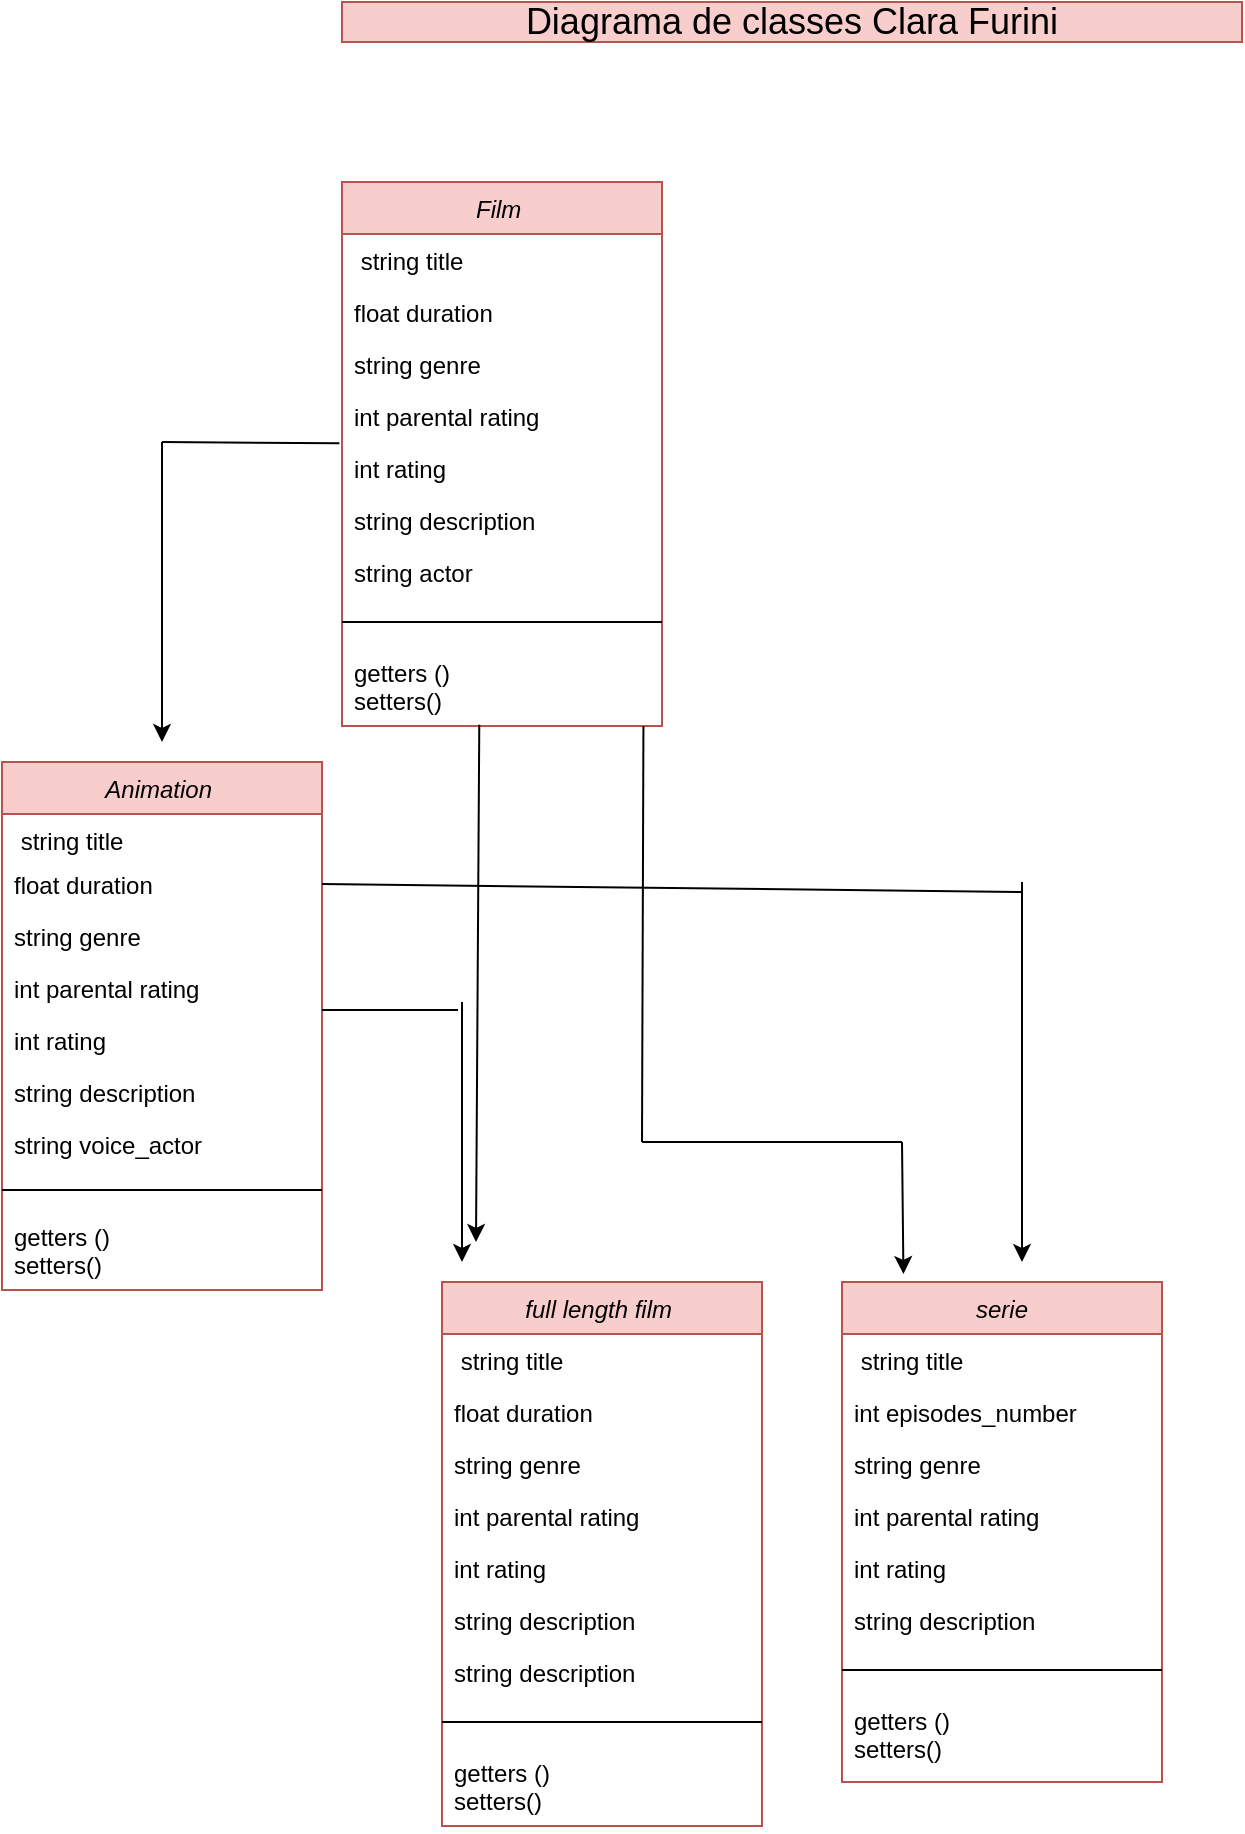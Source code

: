 <mxfile version="14.8.6" type="github">
  <diagram id="C5RBs43oDa-KdzZeNtuy" name="Page-1">
    <mxGraphModel dx="782" dy="468" grid="1" gridSize="10" guides="1" tooltips="1" connect="1" arrows="1" fold="1" page="1" pageScale="1" pageWidth="827" pageHeight="1169" math="0" shadow="0">
      <root>
        <mxCell id="WIyWlLk6GJQsqaUBKTNV-0" />
        <mxCell id="WIyWlLk6GJQsqaUBKTNV-1" parent="WIyWlLk6GJQsqaUBKTNV-0" />
        <mxCell id="zkfFHV4jXpPFQw0GAbJ--0" value="Film " style="swimlane;fontStyle=2;align=center;verticalAlign=top;childLayout=stackLayout;horizontal=1;startSize=26;horizontalStack=0;resizeParent=1;resizeLast=0;collapsible=1;marginBottom=0;rounded=0;shadow=0;strokeWidth=1;fillColor=#f8cecc;strokeColor=#b85450;" parent="WIyWlLk6GJQsqaUBKTNV-1" vertex="1">
          <mxGeometry x="220" y="120" width="160" height="272" as="geometry">
            <mxRectangle x="230" y="140" width="160" height="26" as="alternateBounds" />
          </mxGeometry>
        </mxCell>
        <mxCell id="zkfFHV4jXpPFQw0GAbJ--1" value=" string title" style="text;align=left;verticalAlign=top;spacingLeft=4;spacingRight=4;overflow=hidden;rotatable=0;points=[[0,0.5],[1,0.5]];portConstraint=eastwest;" parent="zkfFHV4jXpPFQw0GAbJ--0" vertex="1">
          <mxGeometry y="26" width="160" height="26" as="geometry" />
        </mxCell>
        <mxCell id="zkfFHV4jXpPFQw0GAbJ--2" value="float duration" style="text;align=left;verticalAlign=top;spacingLeft=4;spacingRight=4;overflow=hidden;rotatable=0;points=[[0,0.5],[1,0.5]];portConstraint=eastwest;rounded=0;shadow=0;html=0;" parent="zkfFHV4jXpPFQw0GAbJ--0" vertex="1">
          <mxGeometry y="52" width="160" height="26" as="geometry" />
        </mxCell>
        <mxCell id="zkfFHV4jXpPFQw0GAbJ--3" value="string genre" style="text;align=left;verticalAlign=top;spacingLeft=4;spacingRight=4;overflow=hidden;rotatable=0;points=[[0,0.5],[1,0.5]];portConstraint=eastwest;rounded=0;shadow=0;html=0;" parent="zkfFHV4jXpPFQw0GAbJ--0" vertex="1">
          <mxGeometry y="78" width="160" height="26" as="geometry" />
        </mxCell>
        <mxCell id="OQ8U_3cTT62c1MH7MGvA-2" value="int parental rating" style="text;align=left;verticalAlign=top;spacingLeft=4;spacingRight=4;overflow=hidden;rotatable=0;points=[[0,0.5],[1,0.5]];portConstraint=eastwest;rounded=0;shadow=0;html=0;" parent="zkfFHV4jXpPFQw0GAbJ--0" vertex="1">
          <mxGeometry y="104" width="160" height="26" as="geometry" />
        </mxCell>
        <mxCell id="OQ8U_3cTT62c1MH7MGvA-3" value="int rating" style="text;align=left;verticalAlign=top;spacingLeft=4;spacingRight=4;overflow=hidden;rotatable=0;points=[[0,0.5],[1,0.5]];portConstraint=eastwest;rounded=0;shadow=0;html=0;" parent="zkfFHV4jXpPFQw0GAbJ--0" vertex="1">
          <mxGeometry y="130" width="160" height="26" as="geometry" />
        </mxCell>
        <mxCell id="OQ8U_3cTT62c1MH7MGvA-4" value="string description" style="text;align=left;verticalAlign=top;spacingLeft=4;spacingRight=4;overflow=hidden;rotatable=0;points=[[0,0.5],[1,0.5]];portConstraint=eastwest;rounded=0;shadow=0;html=0;" parent="zkfFHV4jXpPFQw0GAbJ--0" vertex="1">
          <mxGeometry y="156" width="160" height="26" as="geometry" />
        </mxCell>
        <mxCell id="neFnsL4avIdW504pWR7g-1" value="string actor" style="text;align=left;verticalAlign=top;spacingLeft=4;spacingRight=4;overflow=hidden;rotatable=0;points=[[0,0.5],[1,0.5]];portConstraint=eastwest;rounded=0;shadow=0;html=0;" parent="zkfFHV4jXpPFQw0GAbJ--0" vertex="1">
          <mxGeometry y="182" width="160" height="26" as="geometry" />
        </mxCell>
        <mxCell id="zkfFHV4jXpPFQw0GAbJ--4" value="" style="line;html=1;strokeWidth=1;align=left;verticalAlign=middle;spacingTop=-1;spacingLeft=3;spacingRight=3;rotatable=0;labelPosition=right;points=[];portConstraint=eastwest;" parent="zkfFHV4jXpPFQw0GAbJ--0" vertex="1">
          <mxGeometry y="208" width="160" height="24" as="geometry" />
        </mxCell>
        <mxCell id="zkfFHV4jXpPFQw0GAbJ--5" value="getters ()&#xa;setters()" style="text;align=left;verticalAlign=top;spacingLeft=4;spacingRight=4;overflow=hidden;rotatable=0;points=[[0,0.5],[1,0.5]];portConstraint=eastwest;" parent="zkfFHV4jXpPFQw0GAbJ--0" vertex="1">
          <mxGeometry y="232" width="160" height="40" as="geometry" />
        </mxCell>
        <mxCell id="OQ8U_3cTT62c1MH7MGvA-0" value="&lt;font style=&quot;font-size: 18px&quot;&gt;Diagrama de classes Clara Furini&lt;/font&gt;" style="text;html=1;strokeColor=#b85450;fillColor=#f8cecc;align=center;verticalAlign=middle;whiteSpace=wrap;rounded=0;" parent="WIyWlLk6GJQsqaUBKTNV-1" vertex="1">
          <mxGeometry x="220" y="30" width="450" height="20" as="geometry" />
        </mxCell>
        <mxCell id="OQ8U_3cTT62c1MH7MGvA-14" value="Animation " style="swimlane;fontStyle=2;align=center;verticalAlign=top;childLayout=stackLayout;horizontal=1;startSize=26;horizontalStack=0;resizeParent=1;resizeLast=0;collapsible=1;marginBottom=0;rounded=0;shadow=0;strokeWidth=1;fillColor=#f8cecc;strokeColor=#b85450;" parent="WIyWlLk6GJQsqaUBKTNV-1" vertex="1">
          <mxGeometry x="50" y="410" width="160" height="264" as="geometry">
            <mxRectangle x="230" y="140" width="160" height="26" as="alternateBounds" />
          </mxGeometry>
        </mxCell>
        <mxCell id="OQ8U_3cTT62c1MH7MGvA-15" value=" string title" style="text;align=left;verticalAlign=top;spacingLeft=4;spacingRight=4;overflow=hidden;rotatable=0;points=[[0,0.5],[1,0.5]];portConstraint=eastwest;" parent="OQ8U_3cTT62c1MH7MGvA-14" vertex="1">
          <mxGeometry y="26" width="160" height="22" as="geometry" />
        </mxCell>
        <mxCell id="OQ8U_3cTT62c1MH7MGvA-16" value="float duration" style="text;align=left;verticalAlign=top;spacingLeft=4;spacingRight=4;overflow=hidden;rotatable=0;points=[[0,0.5],[1,0.5]];portConstraint=eastwest;rounded=0;shadow=0;html=0;" parent="OQ8U_3cTT62c1MH7MGvA-14" vertex="1">
          <mxGeometry y="48" width="160" height="26" as="geometry" />
        </mxCell>
        <mxCell id="OQ8U_3cTT62c1MH7MGvA-17" value="string genre" style="text;align=left;verticalAlign=top;spacingLeft=4;spacingRight=4;overflow=hidden;rotatable=0;points=[[0,0.5],[1,0.5]];portConstraint=eastwest;rounded=0;shadow=0;html=0;" parent="OQ8U_3cTT62c1MH7MGvA-14" vertex="1">
          <mxGeometry y="74" width="160" height="26" as="geometry" />
        </mxCell>
        <mxCell id="OQ8U_3cTT62c1MH7MGvA-18" value="int parental rating" style="text;align=left;verticalAlign=top;spacingLeft=4;spacingRight=4;overflow=hidden;rotatable=0;points=[[0,0.5],[1,0.5]];portConstraint=eastwest;rounded=0;shadow=0;html=0;" parent="OQ8U_3cTT62c1MH7MGvA-14" vertex="1">
          <mxGeometry y="100" width="160" height="26" as="geometry" />
        </mxCell>
        <mxCell id="OQ8U_3cTT62c1MH7MGvA-19" value="int rating" style="text;align=left;verticalAlign=top;spacingLeft=4;spacingRight=4;overflow=hidden;rotatable=0;points=[[0,0.5],[1,0.5]];portConstraint=eastwest;rounded=0;shadow=0;html=0;" parent="OQ8U_3cTT62c1MH7MGvA-14" vertex="1">
          <mxGeometry y="126" width="160" height="26" as="geometry" />
        </mxCell>
        <mxCell id="OQ8U_3cTT62c1MH7MGvA-20" value="string description" style="text;align=left;verticalAlign=top;spacingLeft=4;spacingRight=4;overflow=hidden;rotatable=0;points=[[0,0.5],[1,0.5]];portConstraint=eastwest;rounded=0;shadow=0;html=0;" parent="OQ8U_3cTT62c1MH7MGvA-14" vertex="1">
          <mxGeometry y="152" width="160" height="26" as="geometry" />
        </mxCell>
        <mxCell id="neFnsL4avIdW504pWR7g-0" value="string voice_actor" style="text;align=left;verticalAlign=top;spacingLeft=4;spacingRight=4;overflow=hidden;rotatable=0;points=[[0,0.5],[1,0.5]];portConstraint=eastwest;rounded=0;shadow=0;html=0;" parent="OQ8U_3cTT62c1MH7MGvA-14" vertex="1">
          <mxGeometry y="178" width="160" height="26" as="geometry" />
        </mxCell>
        <mxCell id="OQ8U_3cTT62c1MH7MGvA-21" value="" style="line;html=1;strokeWidth=1;align=left;verticalAlign=middle;spacingTop=-1;spacingLeft=3;spacingRight=3;rotatable=0;labelPosition=right;points=[];portConstraint=eastwest;" parent="OQ8U_3cTT62c1MH7MGvA-14" vertex="1">
          <mxGeometry y="204" width="160" height="20" as="geometry" />
        </mxCell>
        <mxCell id="OQ8U_3cTT62c1MH7MGvA-22" value="getters ()&#xa;setters()" style="text;align=left;verticalAlign=top;spacingLeft=4;spacingRight=4;overflow=hidden;rotatable=0;points=[[0,0.5],[1,0.5]];portConstraint=eastwest;" parent="OQ8U_3cTT62c1MH7MGvA-14" vertex="1">
          <mxGeometry y="224" width="160" height="40" as="geometry" />
        </mxCell>
        <mxCell id="OQ8U_3cTT62c1MH7MGvA-23" value="full length film " style="swimlane;fontStyle=2;align=center;verticalAlign=top;childLayout=stackLayout;horizontal=1;startSize=26;horizontalStack=0;resizeParent=1;resizeLast=0;collapsible=1;marginBottom=0;rounded=0;shadow=0;strokeWidth=1;fillColor=#f8cecc;strokeColor=#b85450;" parent="WIyWlLk6GJQsqaUBKTNV-1" vertex="1">
          <mxGeometry x="270" y="670" width="160" height="272" as="geometry">
            <mxRectangle x="230" y="140" width="160" height="26" as="alternateBounds" />
          </mxGeometry>
        </mxCell>
        <mxCell id="OQ8U_3cTT62c1MH7MGvA-24" value=" string title" style="text;align=left;verticalAlign=top;spacingLeft=4;spacingRight=4;overflow=hidden;rotatable=0;points=[[0,0.5],[1,0.5]];portConstraint=eastwest;" parent="OQ8U_3cTT62c1MH7MGvA-23" vertex="1">
          <mxGeometry y="26" width="160" height="26" as="geometry" />
        </mxCell>
        <mxCell id="OQ8U_3cTT62c1MH7MGvA-25" value="float duration" style="text;align=left;verticalAlign=top;spacingLeft=4;spacingRight=4;overflow=hidden;rotatable=0;points=[[0,0.5],[1,0.5]];portConstraint=eastwest;rounded=0;shadow=0;html=0;" parent="OQ8U_3cTT62c1MH7MGvA-23" vertex="1">
          <mxGeometry y="52" width="160" height="26" as="geometry" />
        </mxCell>
        <mxCell id="OQ8U_3cTT62c1MH7MGvA-26" value="string genre" style="text;align=left;verticalAlign=top;spacingLeft=4;spacingRight=4;overflow=hidden;rotatable=0;points=[[0,0.5],[1,0.5]];portConstraint=eastwest;rounded=0;shadow=0;html=0;" parent="OQ8U_3cTT62c1MH7MGvA-23" vertex="1">
          <mxGeometry y="78" width="160" height="26" as="geometry" />
        </mxCell>
        <mxCell id="OQ8U_3cTT62c1MH7MGvA-27" value="int parental rating" style="text;align=left;verticalAlign=top;spacingLeft=4;spacingRight=4;overflow=hidden;rotatable=0;points=[[0,0.5],[1,0.5]];portConstraint=eastwest;rounded=0;shadow=0;html=0;" parent="OQ8U_3cTT62c1MH7MGvA-23" vertex="1">
          <mxGeometry y="104" width="160" height="26" as="geometry" />
        </mxCell>
        <mxCell id="OQ8U_3cTT62c1MH7MGvA-28" value="int rating" style="text;align=left;verticalAlign=top;spacingLeft=4;spacingRight=4;overflow=hidden;rotatable=0;points=[[0,0.5],[1,0.5]];portConstraint=eastwest;rounded=0;shadow=0;html=0;" parent="OQ8U_3cTT62c1MH7MGvA-23" vertex="1">
          <mxGeometry y="130" width="160" height="26" as="geometry" />
        </mxCell>
        <mxCell id="OQ8U_3cTT62c1MH7MGvA-29" value="string description" style="text;align=left;verticalAlign=top;spacingLeft=4;spacingRight=4;overflow=hidden;rotatable=0;points=[[0,0.5],[1,0.5]];portConstraint=eastwest;rounded=0;shadow=0;html=0;" parent="OQ8U_3cTT62c1MH7MGvA-23" vertex="1">
          <mxGeometry y="156" width="160" height="26" as="geometry" />
        </mxCell>
        <mxCell id="6gVekqRokBdwpo7F77U8-0" value="string description" style="text;align=left;verticalAlign=top;spacingLeft=4;spacingRight=4;overflow=hidden;rotatable=0;points=[[0,0.5],[1,0.5]];portConstraint=eastwest;rounded=0;shadow=0;html=0;" vertex="1" parent="OQ8U_3cTT62c1MH7MGvA-23">
          <mxGeometry y="182" width="160" height="26" as="geometry" />
        </mxCell>
        <mxCell id="OQ8U_3cTT62c1MH7MGvA-30" value="" style="line;html=1;strokeWidth=1;align=left;verticalAlign=middle;spacingTop=-1;spacingLeft=3;spacingRight=3;rotatable=0;labelPosition=right;points=[];portConstraint=eastwest;" parent="OQ8U_3cTT62c1MH7MGvA-23" vertex="1">
          <mxGeometry y="208" width="160" height="24" as="geometry" />
        </mxCell>
        <mxCell id="OQ8U_3cTT62c1MH7MGvA-31" value="getters ()&#xa;setters()" style="text;align=left;verticalAlign=top;spacingLeft=4;spacingRight=4;overflow=hidden;rotatable=0;points=[[0,0.5],[1,0.5]];portConstraint=eastwest;" parent="OQ8U_3cTT62c1MH7MGvA-23" vertex="1">
          <mxGeometry y="232" width="160" height="40" as="geometry" />
        </mxCell>
        <mxCell id="OQ8U_3cTT62c1MH7MGvA-32" value="serie" style="swimlane;fontStyle=2;align=center;verticalAlign=top;childLayout=stackLayout;horizontal=1;startSize=26;horizontalStack=0;resizeParent=1;resizeLast=0;collapsible=1;marginBottom=0;rounded=0;shadow=0;strokeWidth=1;fillColor=#f8cecc;strokeColor=#b85450;" parent="WIyWlLk6GJQsqaUBKTNV-1" vertex="1">
          <mxGeometry x="470" y="670" width="160" height="250" as="geometry">
            <mxRectangle x="230" y="140" width="160" height="26" as="alternateBounds" />
          </mxGeometry>
        </mxCell>
        <mxCell id="OQ8U_3cTT62c1MH7MGvA-33" value=" string title" style="text;align=left;verticalAlign=top;spacingLeft=4;spacingRight=4;overflow=hidden;rotatable=0;points=[[0,0.5],[1,0.5]];portConstraint=eastwest;" parent="OQ8U_3cTT62c1MH7MGvA-32" vertex="1">
          <mxGeometry y="26" width="160" height="26" as="geometry" />
        </mxCell>
        <mxCell id="OQ8U_3cTT62c1MH7MGvA-34" value="int episodes_number" style="text;align=left;verticalAlign=top;spacingLeft=4;spacingRight=4;overflow=hidden;rotatable=0;points=[[0,0.5],[1,0.5]];portConstraint=eastwest;rounded=0;shadow=0;html=0;" parent="OQ8U_3cTT62c1MH7MGvA-32" vertex="1">
          <mxGeometry y="52" width="160" height="26" as="geometry" />
        </mxCell>
        <mxCell id="OQ8U_3cTT62c1MH7MGvA-35" value="string genre" style="text;align=left;verticalAlign=top;spacingLeft=4;spacingRight=4;overflow=hidden;rotatable=0;points=[[0,0.5],[1,0.5]];portConstraint=eastwest;rounded=0;shadow=0;html=0;" parent="OQ8U_3cTT62c1MH7MGvA-32" vertex="1">
          <mxGeometry y="78" width="160" height="26" as="geometry" />
        </mxCell>
        <mxCell id="OQ8U_3cTT62c1MH7MGvA-36" value="int parental rating" style="text;align=left;verticalAlign=top;spacingLeft=4;spacingRight=4;overflow=hidden;rotatable=0;points=[[0,0.5],[1,0.5]];portConstraint=eastwest;rounded=0;shadow=0;html=0;" parent="OQ8U_3cTT62c1MH7MGvA-32" vertex="1">
          <mxGeometry y="104" width="160" height="26" as="geometry" />
        </mxCell>
        <mxCell id="OQ8U_3cTT62c1MH7MGvA-37" value="int rating" style="text;align=left;verticalAlign=top;spacingLeft=4;spacingRight=4;overflow=hidden;rotatable=0;points=[[0,0.5],[1,0.5]];portConstraint=eastwest;rounded=0;shadow=0;html=0;" parent="OQ8U_3cTT62c1MH7MGvA-32" vertex="1">
          <mxGeometry y="130" width="160" height="26" as="geometry" />
        </mxCell>
        <mxCell id="OQ8U_3cTT62c1MH7MGvA-38" value="string description" style="text;align=left;verticalAlign=top;spacingLeft=4;spacingRight=4;overflow=hidden;rotatable=0;points=[[0,0.5],[1,0.5]];portConstraint=eastwest;rounded=0;shadow=0;html=0;" parent="OQ8U_3cTT62c1MH7MGvA-32" vertex="1">
          <mxGeometry y="156" width="160" height="26" as="geometry" />
        </mxCell>
        <mxCell id="OQ8U_3cTT62c1MH7MGvA-39" value="" style="line;html=1;strokeWidth=1;align=left;verticalAlign=middle;spacingTop=-1;spacingLeft=3;spacingRight=3;rotatable=0;labelPosition=right;points=[];portConstraint=eastwest;" parent="OQ8U_3cTT62c1MH7MGvA-32" vertex="1">
          <mxGeometry y="182" width="160" height="24" as="geometry" />
        </mxCell>
        <mxCell id="OQ8U_3cTT62c1MH7MGvA-40" value="getters ()&#xa;setters()" style="text;align=left;verticalAlign=top;spacingLeft=4;spacingRight=4;overflow=hidden;rotatable=0;points=[[0,0.5],[1,0.5]];portConstraint=eastwest;" parent="OQ8U_3cTT62c1MH7MGvA-32" vertex="1">
          <mxGeometry y="206" width="160" height="40" as="geometry" />
        </mxCell>
        <mxCell id="OQ8U_3cTT62c1MH7MGvA-42" value="" style="endArrow=none;html=1;exitX=-0.008;exitY=0.026;exitDx=0;exitDy=0;exitPerimeter=0;" parent="WIyWlLk6GJQsqaUBKTNV-1" source="OQ8U_3cTT62c1MH7MGvA-3" edge="1">
          <mxGeometry width="50" height="50" relative="1" as="geometry">
            <mxPoint x="210" y="250" as="sourcePoint" />
            <mxPoint x="130" y="250" as="targetPoint" />
          </mxGeometry>
        </mxCell>
        <mxCell id="OQ8U_3cTT62c1MH7MGvA-43" value="" style="endArrow=classic;html=1;" parent="WIyWlLk6GJQsqaUBKTNV-1" edge="1">
          <mxGeometry width="50" height="50" relative="1" as="geometry">
            <mxPoint x="130" y="250" as="sourcePoint" />
            <mxPoint x="130" y="400" as="targetPoint" />
          </mxGeometry>
        </mxCell>
        <mxCell id="OQ8U_3cTT62c1MH7MGvA-46" value="" style="endArrow=none;html=1;" parent="WIyWlLk6GJQsqaUBKTNV-1" edge="1">
          <mxGeometry width="50" height="50" relative="1" as="geometry">
            <mxPoint x="210" y="534" as="sourcePoint" />
            <mxPoint x="278" y="534" as="targetPoint" />
          </mxGeometry>
        </mxCell>
        <mxCell id="OQ8U_3cTT62c1MH7MGvA-47" value="" style="endArrow=classic;html=1;" parent="WIyWlLk6GJQsqaUBKTNV-1" edge="1">
          <mxGeometry width="50" height="50" relative="1" as="geometry">
            <mxPoint x="280" y="530" as="sourcePoint" />
            <mxPoint x="280" y="660" as="targetPoint" />
          </mxGeometry>
        </mxCell>
        <mxCell id="OQ8U_3cTT62c1MH7MGvA-48" value="" style="endArrow=none;html=1;exitX=1;exitY=0.5;exitDx=0;exitDy=0;" parent="WIyWlLk6GJQsqaUBKTNV-1" source="OQ8U_3cTT62c1MH7MGvA-16" edge="1">
          <mxGeometry width="50" height="50" relative="1" as="geometry">
            <mxPoint x="360" y="600" as="sourcePoint" />
            <mxPoint x="560" y="475" as="targetPoint" />
          </mxGeometry>
        </mxCell>
        <mxCell id="OQ8U_3cTT62c1MH7MGvA-49" value="" style="endArrow=classic;html=1;" parent="WIyWlLk6GJQsqaUBKTNV-1" edge="1">
          <mxGeometry width="50" height="50" relative="1" as="geometry">
            <mxPoint x="560" y="470" as="sourcePoint" />
            <mxPoint x="560" y="660" as="targetPoint" />
          </mxGeometry>
        </mxCell>
        <mxCell id="OQ8U_3cTT62c1MH7MGvA-51" value="" style="endArrow=classic;html=1;exitX=0.429;exitY=0.983;exitDx=0;exitDy=0;exitPerimeter=0;" parent="WIyWlLk6GJQsqaUBKTNV-1" source="zkfFHV4jXpPFQw0GAbJ--5" edge="1">
          <mxGeometry width="50" height="50" relative="1" as="geometry">
            <mxPoint x="287" y="400" as="sourcePoint" />
            <mxPoint x="287" y="650" as="targetPoint" />
          </mxGeometry>
        </mxCell>
        <mxCell id="OQ8U_3cTT62c1MH7MGvA-53" value="" style="endArrow=none;html=1;exitX=0.942;exitY=1;exitDx=0;exitDy=0;exitPerimeter=0;" parent="WIyWlLk6GJQsqaUBKTNV-1" source="zkfFHV4jXpPFQw0GAbJ--5" edge="1">
          <mxGeometry width="50" height="50" relative="1" as="geometry">
            <mxPoint x="370" y="400" as="sourcePoint" />
            <mxPoint x="370" y="600" as="targetPoint" />
          </mxGeometry>
        </mxCell>
        <mxCell id="OQ8U_3cTT62c1MH7MGvA-54" value="" style="endArrow=none;html=1;" parent="WIyWlLk6GJQsqaUBKTNV-1" edge="1">
          <mxGeometry width="50" height="50" relative="1" as="geometry">
            <mxPoint x="370" y="600" as="sourcePoint" />
            <mxPoint x="500" y="600" as="targetPoint" />
          </mxGeometry>
        </mxCell>
        <mxCell id="OQ8U_3cTT62c1MH7MGvA-55" value="" style="endArrow=classic;html=1;entryX=0.192;entryY=-0.016;entryDx=0;entryDy=0;entryPerimeter=0;" parent="WIyWlLk6GJQsqaUBKTNV-1" target="OQ8U_3cTT62c1MH7MGvA-32" edge="1">
          <mxGeometry width="50" height="50" relative="1" as="geometry">
            <mxPoint x="500" y="600" as="sourcePoint" />
            <mxPoint x="410" y="450" as="targetPoint" />
          </mxGeometry>
        </mxCell>
      </root>
    </mxGraphModel>
  </diagram>
</mxfile>

